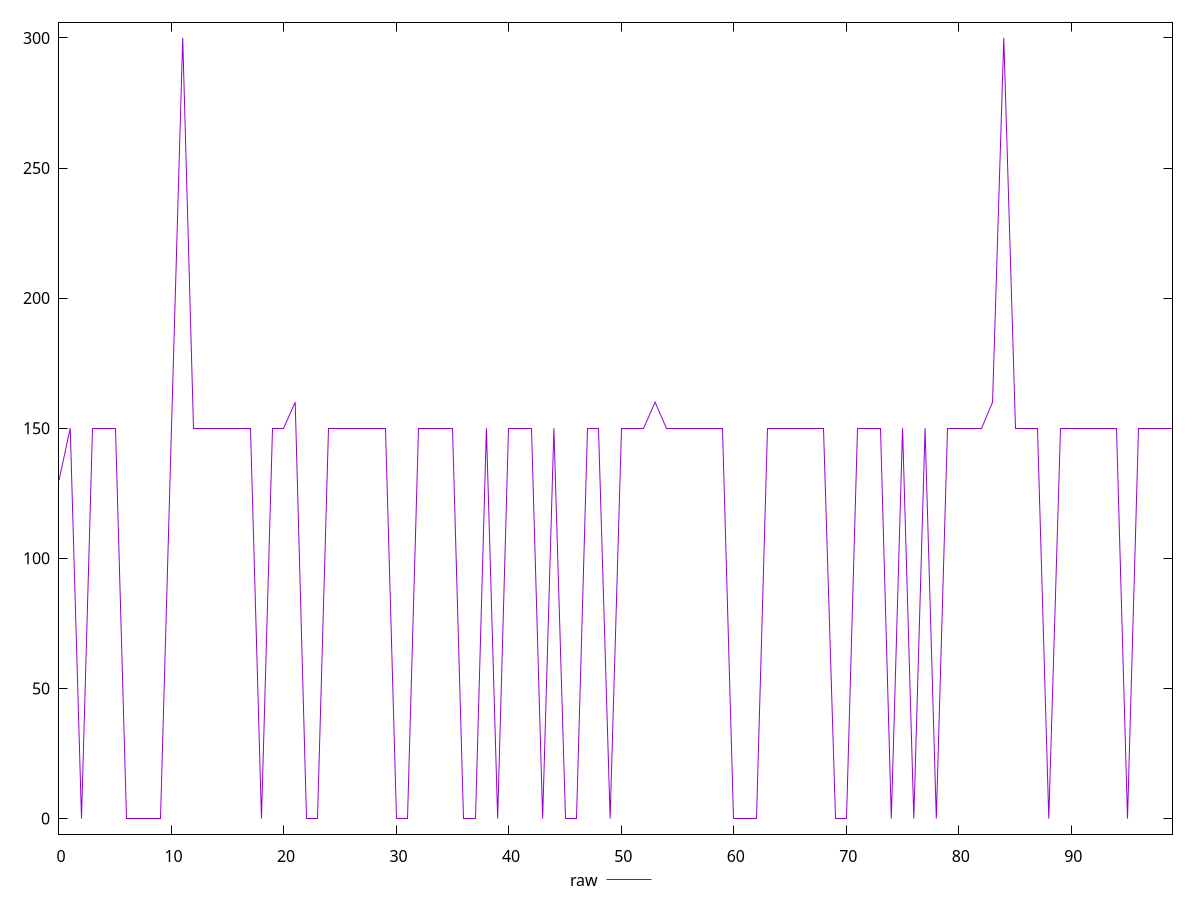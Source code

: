 reset

$raw <<EOF
0 130
1 150
2 0
3 150
4 150
5 150
6 0
7 0
8 0
9 0
10 150
11 300
12 150
13 150
14 150
15 150
16 150
17 150
18 0
19 150
20 150
21 160
22 0
23 0
24 150
25 150
26 150
27 150
28 150
29 150
30 0
31 0
32 150
33 150
34 150
35 150
36 0
37 0
38 150
39 0
40 150
41 150
42 150
43 0
44 150
45 0
46 0
47 150
48 150
49 0
50 150
51 150
52 150
53 160
54 150
55 150
56 150
57 150
58 150
59 150
60 0
61 0
62 0
63 150
64 150
65 150
66 150
67 150
68 150
69 0
70 0
71 150
72 150
73 150
74 0
75 150
76 0
77 150
78 0
79 150
80 150
81 150
82 150
83 160
84 300
85 150
86 150
87 150
88 0
89 150
90 150
91 150
92 150
93 150
94 150
95 0
96 150
97 150
98 150
99 150
EOF

set key outside below
set xrange [0:99]
set yrange [-6:306]
set trange [-6:306]
set terminal svg size 640, 500 enhanced background rgb 'white'
set output "report_00025_2021-02-22T21:38:55.199Z/unused-css-rules/samples/pages+cached/raw/values.svg"

plot $raw title "raw" with line

reset
